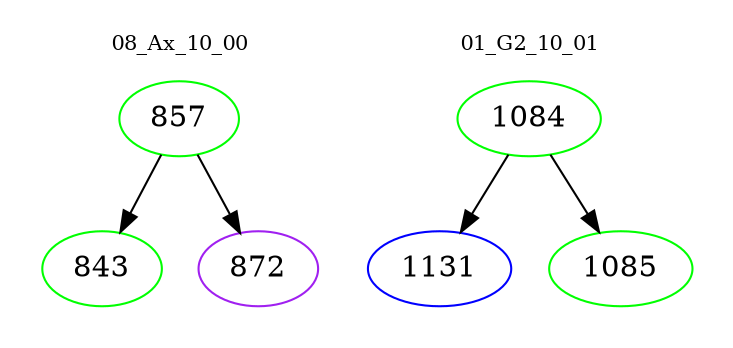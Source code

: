 digraph{
subgraph cluster_0 {
color = white
label = "08_Ax_10_00";
fontsize=10;
T0_857 [label="857", color="green"]
T0_857 -> T0_843 [color="black"]
T0_843 [label="843", color="green"]
T0_857 -> T0_872 [color="black"]
T0_872 [label="872", color="purple"]
}
subgraph cluster_1 {
color = white
label = "01_G2_10_01";
fontsize=10;
T1_1084 [label="1084", color="green"]
T1_1084 -> T1_1131 [color="black"]
T1_1131 [label="1131", color="blue"]
T1_1084 -> T1_1085 [color="black"]
T1_1085 [label="1085", color="green"]
}
}
